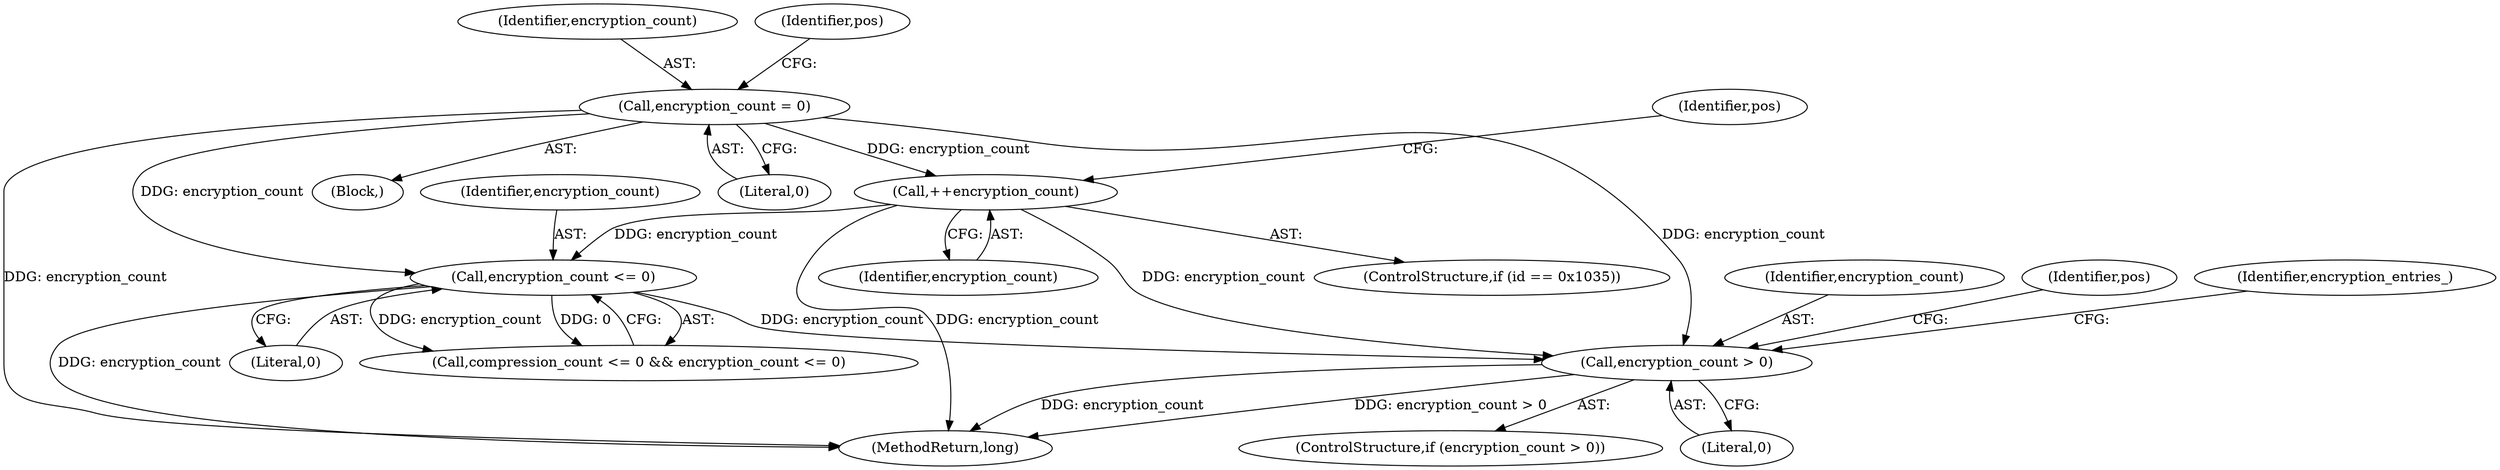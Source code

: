 digraph "0_Android_04839626ed859623901ebd3a5fd483982186b59d_181@API" {
"1000198" [label="(Call,encryption_count > 0)"];
"1000177" [label="(Call,encryption_count <= 0)"];
"1000163" [label="(Call,++encryption_count)"];
"1000128" [label="(Call,encryption_count = 0)"];
"1000215" [label="(Identifier,pos)"];
"1000197" [label="(ControlStructure,if (encryption_count > 0))"];
"1000179" [label="(Literal,0)"];
"1000178" [label="(Identifier,encryption_count)"];
"1000166" [label="(Identifier,pos)"];
"1000129" [label="(Identifier,encryption_count)"];
"1000133" [label="(Identifier,pos)"];
"1000198" [label="(Call,encryption_count > 0)"];
"1000204" [label="(Identifier,encryption_entries_)"];
"1000159" [label="(ControlStructure,if (id == 0x1035))"];
"1000173" [label="(Call,compression_count <= 0 && encryption_count <= 0)"];
"1000110" [label="(Block,)"];
"1000128" [label="(Call,encryption_count = 0)"];
"1000163" [label="(Call,++encryption_count)"];
"1000199" [label="(Identifier,encryption_count)"];
"1000362" [label="(MethodReturn,long)"];
"1000164" [label="(Identifier,encryption_count)"];
"1000177" [label="(Call,encryption_count <= 0)"];
"1000130" [label="(Literal,0)"];
"1000200" [label="(Literal,0)"];
"1000198" -> "1000197"  [label="AST: "];
"1000198" -> "1000200"  [label="CFG: "];
"1000199" -> "1000198"  [label="AST: "];
"1000200" -> "1000198"  [label="AST: "];
"1000204" -> "1000198"  [label="CFG: "];
"1000215" -> "1000198"  [label="CFG: "];
"1000198" -> "1000362"  [label="DDG: encryption_count"];
"1000198" -> "1000362"  [label="DDG: encryption_count > 0"];
"1000177" -> "1000198"  [label="DDG: encryption_count"];
"1000163" -> "1000198"  [label="DDG: encryption_count"];
"1000128" -> "1000198"  [label="DDG: encryption_count"];
"1000177" -> "1000173"  [label="AST: "];
"1000177" -> "1000179"  [label="CFG: "];
"1000178" -> "1000177"  [label="AST: "];
"1000179" -> "1000177"  [label="AST: "];
"1000173" -> "1000177"  [label="CFG: "];
"1000177" -> "1000362"  [label="DDG: encryption_count"];
"1000177" -> "1000173"  [label="DDG: encryption_count"];
"1000177" -> "1000173"  [label="DDG: 0"];
"1000163" -> "1000177"  [label="DDG: encryption_count"];
"1000128" -> "1000177"  [label="DDG: encryption_count"];
"1000163" -> "1000159"  [label="AST: "];
"1000163" -> "1000164"  [label="CFG: "];
"1000164" -> "1000163"  [label="AST: "];
"1000166" -> "1000163"  [label="CFG: "];
"1000163" -> "1000362"  [label="DDG: encryption_count"];
"1000128" -> "1000163"  [label="DDG: encryption_count"];
"1000128" -> "1000110"  [label="AST: "];
"1000128" -> "1000130"  [label="CFG: "];
"1000129" -> "1000128"  [label="AST: "];
"1000130" -> "1000128"  [label="AST: "];
"1000133" -> "1000128"  [label="CFG: "];
"1000128" -> "1000362"  [label="DDG: encryption_count"];
}
